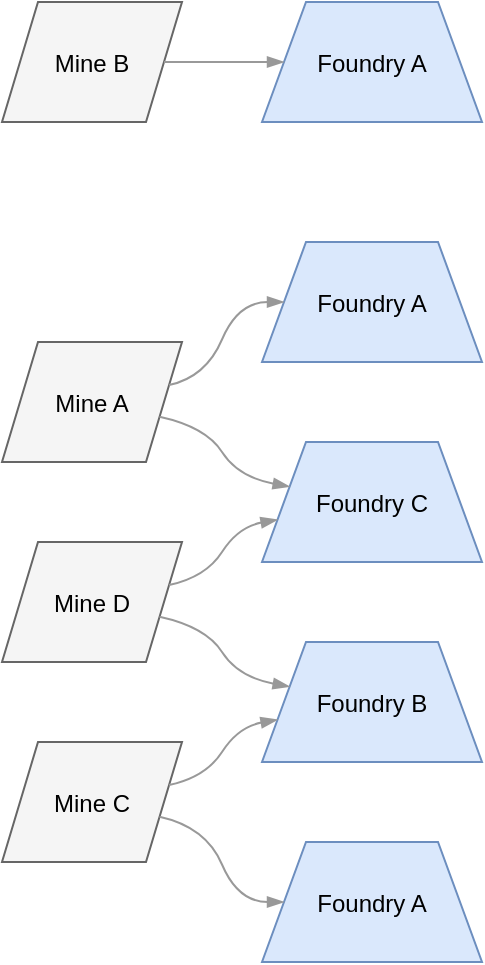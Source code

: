 <mxfile version="15.3.1" type="github"><diagram id="alQPxHdj3GtJ8f500swj" name="Page-1"><mxGraphModel dx="1246" dy="490" grid="1" gridSize="10" guides="1" tooltips="1" connect="1" arrows="1" fold="1" page="1" pageScale="1" pageWidth="850" pageHeight="1100" math="0" shadow="0"><root><mxCell id="0"/><mxCell id="1" parent="0"/><UserObject label="%name%" name="Mine B" placeholders="1" id="ISDu_yt20FbrRBQYs8JS-372"><mxCell style="shape=parallelogram;fillColor=#f5f5f5;strokeColor=#666666;perimeter=parallelogramPerimeter;" parent="1" vertex="1"><mxGeometry x="20" y="330" width="90" height="60" as="geometry"/></mxCell></UserObject><UserObject label="%name%" name="Mine A" placeholders="1" id="ISDu_yt20FbrRBQYs8JS-373"><mxCell style="shape=parallelogram;fillColor=#f5f5f5;strokeColor=#666666;perimeter=parallelogramPerimeter;" parent="1" vertex="1"><mxGeometry x="20" y="500" width="90" height="60" as="geometry"/></mxCell></UserObject><UserObject label="%name%" name="Mine C" placeholders="1" id="ISDu_yt20FbrRBQYs8JS-374"><mxCell style="shape=parallelogram;fillColor=#f5f5f5;strokeColor=#666666;perimeter=parallelogramPerimeter;" parent="1" vertex="1"><mxGeometry x="20" y="700" width="90" height="60" as="geometry"/></mxCell></UserObject><UserObject label="%name%" name="Mine D" placeholders="1" id="ISDu_yt20FbrRBQYs8JS-375"><mxCell style="shape=parallelogram;fillColor=#f5f5f5;strokeColor=#666666;perimeter=parallelogramPerimeter;" parent="1" vertex="1"><mxGeometry x="20" y="600" width="90" height="60" as="geometry"/></mxCell></UserObject><UserObject label="%name%" name="Foundry A" placeholders="1" id="ISDu_yt20FbrRBQYs8JS-376"><mxCell style="shape=trapezoid;fillColor=#dae8fc;strokeColor=#6c8ebf;perimeter=trapezoidPerimeter;" parent="1" vertex="1"><mxGeometry x="150" y="330" width="110" height="60" as="geometry"/></mxCell></UserObject><UserObject label="%name%" name="Foundry A" placeholders="1" id="ISDu_yt20FbrRBQYs8JS-377"><mxCell style="shape=trapezoid;fillColor=#dae8fc;strokeColor=#6c8ebf;perimeter=trapezoidPerimeter;" parent="1" vertex="1"><mxGeometry x="150" y="750" width="110" height="60" as="geometry"/></mxCell></UserObject><UserObject label="%name%" name="Foundry A" placeholders="1" id="ISDu_yt20FbrRBQYs8JS-378"><mxCell style="shape=trapezoid;fillColor=#dae8fc;strokeColor=#6c8ebf;perimeter=trapezoidPerimeter;" parent="1" vertex="1"><mxGeometry x="150" y="450" width="110" height="60" as="geometry"/></mxCell></UserObject><UserObject label="%name%" name="Foundry B" placeholders="1" id="ISDu_yt20FbrRBQYs8JS-379"><mxCell style="shape=trapezoid;fillColor=#dae8fc;strokeColor=#6c8ebf;perimeter=trapezoidPerimeter;" parent="1" vertex="1"><mxGeometry x="150" y="650" width="110" height="60" as="geometry"/></mxCell></UserObject><UserObject label="%name%" name="Foundry C" placeholders="1" id="ISDu_yt20FbrRBQYs8JS-380"><mxCell style="shape=trapezoid;fillColor=#dae8fc;strokeColor=#6c8ebf;perimeter=trapezoidPerimeter;" parent="1" vertex="1"><mxGeometry x="150" y="550" width="110" height="60" as="geometry"/></mxCell></UserObject><mxCell id="ISDu_yt20FbrRBQYs8JS-381" value="" style="curved=1;endArrow=blockThin;startArrow=none;strokeColor=#999999;endFill=1;" parent="1" source="ISDu_yt20FbrRBQYs8JS-372" target="ISDu_yt20FbrRBQYs8JS-376" edge="1"><mxGeometry relative="1" as="geometry"><Array as="points"><mxPoint x="122" y="360"/><mxPoint x="138" y="360"/></Array></mxGeometry></mxCell><mxCell id="ISDu_yt20FbrRBQYs8JS-382" value="" style="curved=1;endArrow=blockThin;startArrow=none;strokeColor=#999999;endFill=1;" parent="1" source="ISDu_yt20FbrRBQYs8JS-374" target="ISDu_yt20FbrRBQYs8JS-377" edge="1"><mxGeometry relative="1" as="geometry"><Array as="points"><mxPoint x="122" y="742.5"/><mxPoint x="138" y="780"/></Array></mxGeometry></mxCell><mxCell id="ISDu_yt20FbrRBQYs8JS-383" value="" style="curved=1;endArrow=blockThin;startArrow=none;strokeColor=#999999;endFill=1;" parent="1" source="ISDu_yt20FbrRBQYs8JS-373" target="ISDu_yt20FbrRBQYs8JS-378" edge="1"><mxGeometry relative="1" as="geometry"><Array as="points"><mxPoint x="122" y="517.5"/><mxPoint x="138" y="480"/></Array></mxGeometry></mxCell><mxCell id="ISDu_yt20FbrRBQYs8JS-384" value="" style="curved=1;endArrow=blockThin;startArrow=none;strokeColor=#999999;endFill=1;" parent="1" source="ISDu_yt20FbrRBQYs8JS-374" target="ISDu_yt20FbrRBQYs8JS-379" edge="1"><mxGeometry relative="1" as="geometry"><Array as="points"><mxPoint x="122" y="717.5"/><mxPoint x="138" y="692.5"/></Array></mxGeometry></mxCell><mxCell id="ISDu_yt20FbrRBQYs8JS-385" value="" style="curved=1;endArrow=blockThin;startArrow=none;strokeColor=#999999;endFill=1;" parent="1" source="ISDu_yt20FbrRBQYs8JS-375" target="ISDu_yt20FbrRBQYs8JS-379" edge="1"><mxGeometry relative="1" as="geometry"><Array as="points"><mxPoint x="122" y="642.5"/><mxPoint x="138" y="667.5"/></Array></mxGeometry></mxCell><mxCell id="ISDu_yt20FbrRBQYs8JS-386" value="" style="curved=1;endArrow=blockThin;startArrow=none;strokeColor=#999999;endFill=1;" parent="1" source="ISDu_yt20FbrRBQYs8JS-373" target="ISDu_yt20FbrRBQYs8JS-380" edge="1"><mxGeometry relative="1" as="geometry"><Array as="points"><mxPoint x="122" y="542.5"/><mxPoint x="138" y="567.5"/></Array></mxGeometry></mxCell><mxCell id="ISDu_yt20FbrRBQYs8JS-387" value="" style="curved=1;endArrow=blockThin;startArrow=none;strokeColor=#999999;endFill=1;" parent="1" source="ISDu_yt20FbrRBQYs8JS-375" target="ISDu_yt20FbrRBQYs8JS-380" edge="1"><mxGeometry relative="1" as="geometry"><Array as="points"><mxPoint x="122" y="617.5"/><mxPoint x="138" y="592.5"/></Array></mxGeometry></mxCell></root></mxGraphModel></diagram></mxfile>